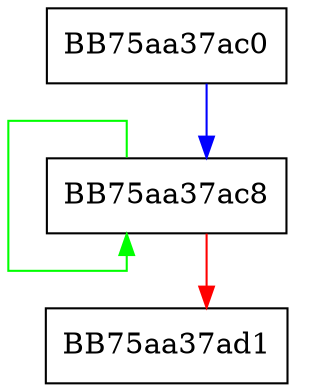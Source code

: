 digraph init {
  node [shape="box"];
  graph [splines=ortho];
  BB75aa37ac0 -> BB75aa37ac8 [color="blue"];
  BB75aa37ac8 -> BB75aa37ac8 [color="green"];
  BB75aa37ac8 -> BB75aa37ad1 [color="red"];
}